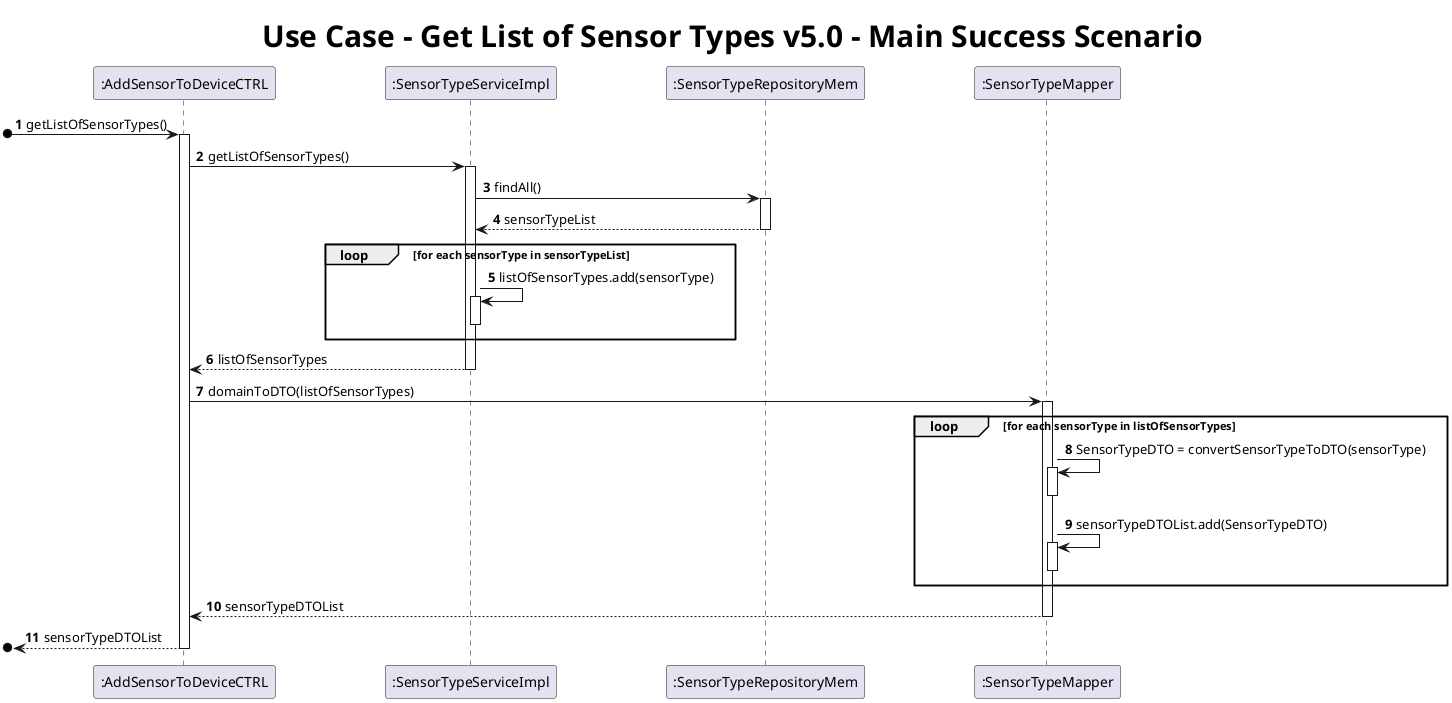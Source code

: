@startuml
skinparam ParticipantPadding 50
    title <size:30> Use Case - Get List of Sensor Types v5.0 - Main Success Scenario
    autonumber

participant ":AddSensorToDeviceCTRL" as C
participant ":SensorTypeServiceImpl" as STS
participant ":SensorTypeRepositoryMem" as STR
participant ":SensorTypeMapper" as STM


[o-> C : getListOfSensorTypes()
activate C
C -> STS : getListOfSensorTypes()
activate STS
STS -> STR : findAll()
activate STR
STR --> STS : sensorTypeList
deactivate STR
loop for each sensorType in sensorTypeList
    STS -> STS : listOfSensorTypes.add(sensorType)
    activate STS
    deactivate STS
    end
STS --> C : listOfSensorTypes
deactivate STS
C -> STM : domainToDTO(listOfSensorTypes)
activate STM
loop for each sensorType in listOfSensorTypes
    STM -> STM : SensorTypeDTO = convertSensorTypeToDTO(sensorType)
    activate STM
    deactivate STM
    STM -> STM : sensorTypeDTOList.add(SensorTypeDTO)
    activate STM
    deactivate STM
end
STM --> C : sensorTypeDTOList
deactivate STM
[o<-- C : sensorTypeDTOList
deactivate C
@enduml